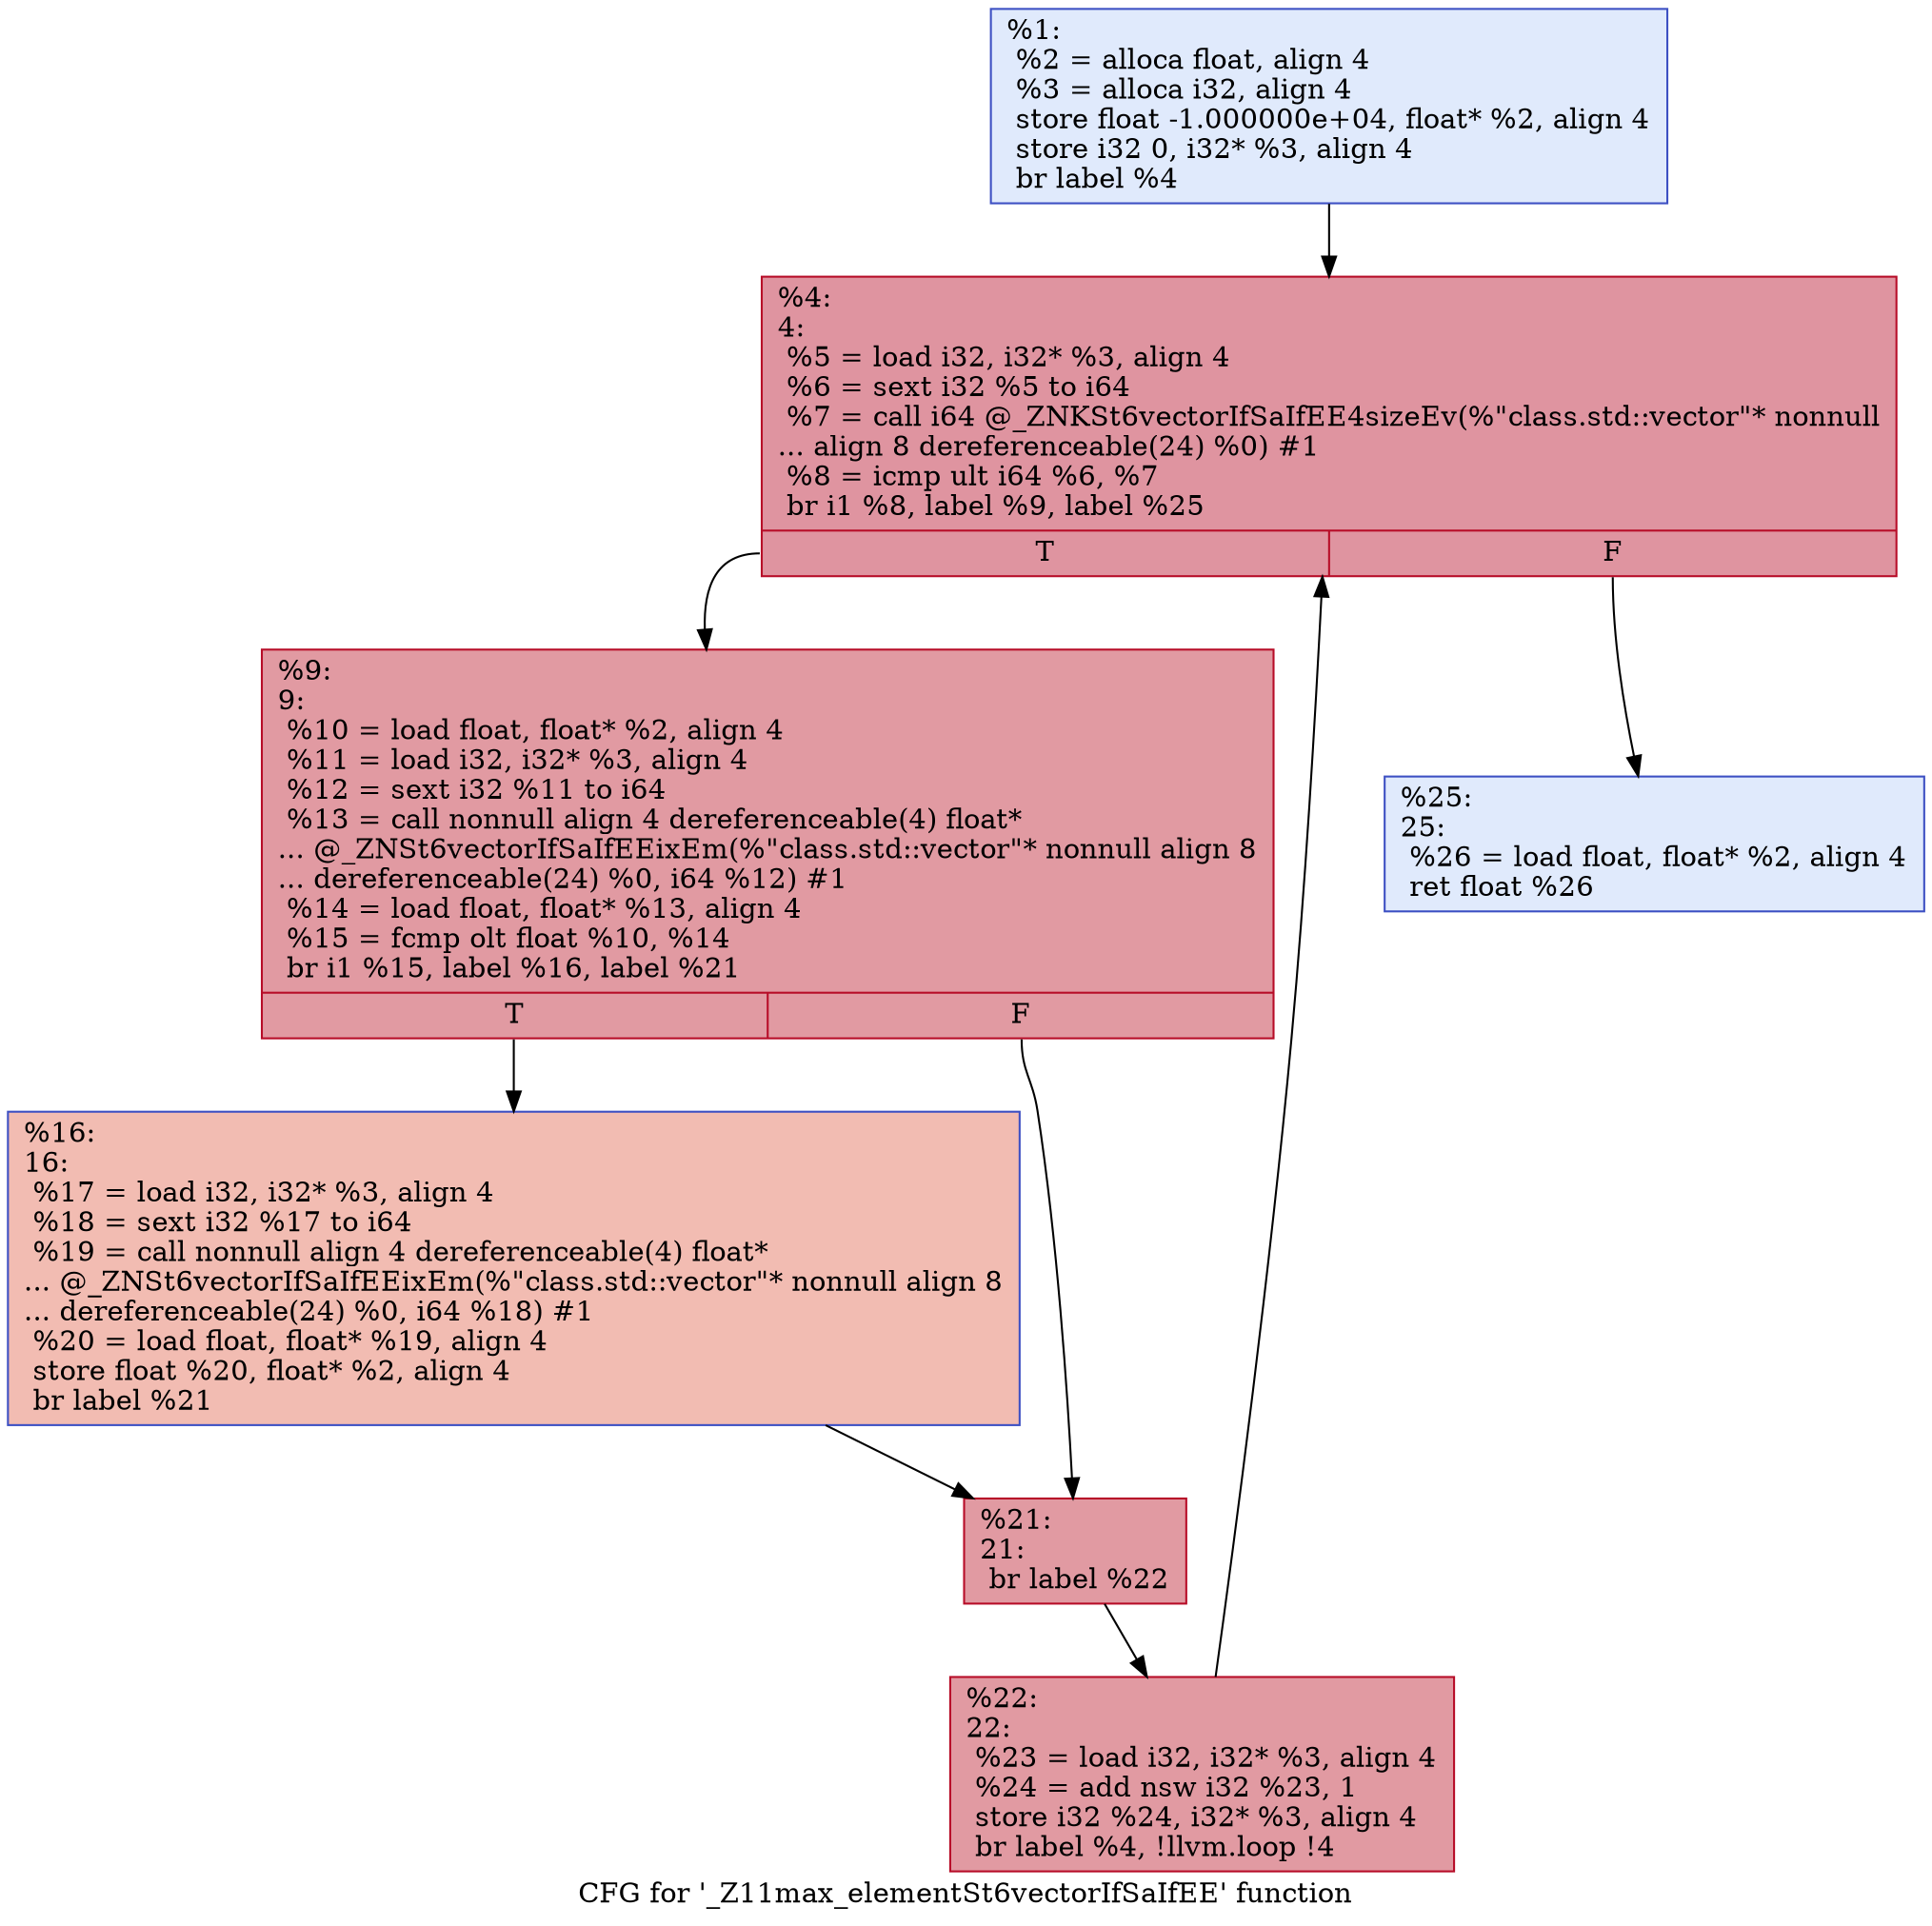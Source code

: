 digraph "CFG for '_Z11max_elementSt6vectorIfSaIfEE' function" {
	label="CFG for '_Z11max_elementSt6vectorIfSaIfEE' function";

	Node0x556b062c5b30 [shape=record,color="#3d50c3ff", style=filled, fillcolor="#b9d0f970",label="{%1:\l  %2 = alloca float, align 4\l  %3 = alloca i32, align 4\l  store float -1.000000e+04, float* %2, align 4\l  store i32 0, i32* %3, align 4\l  br label %4\l}"];
	Node0x556b062c5b30 -> Node0x556b062c6e40;
	Node0x556b062c6e40 [shape=record,color="#b70d28ff", style=filled, fillcolor="#b70d2870",label="{%4:\l4:                                                \l  %5 = load i32, i32* %3, align 4\l  %6 = sext i32 %5 to i64\l  %7 = call i64 @_ZNKSt6vectorIfSaIfEE4sizeEv(%\"class.std::vector\"* nonnull\l... align 8 dereferenceable(24) %0) #1\l  %8 = icmp ult i64 %6, %7\l  br i1 %8, label %9, label %25\l|{<s0>T|<s1>F}}"];
	Node0x556b062c6e40:s0 -> Node0x556b062c6f40;
	Node0x556b062c6e40:s1 -> Node0x556b062c73c0;
	Node0x556b062c6f40 [shape=record,color="#b70d28ff", style=filled, fillcolor="#bb1b2c70",label="{%9:\l9:                                                \l  %10 = load float, float* %2, align 4\l  %11 = load i32, i32* %3, align 4\l  %12 = sext i32 %11 to i64\l  %13 = call nonnull align 4 dereferenceable(4) float*\l... @_ZNSt6vectorIfSaIfEEixEm(%\"class.std::vector\"* nonnull align 8\l... dereferenceable(24) %0, i64 %12) #1\l  %14 = load float, float* %13, align 4\l  %15 = fcmp olt float %10, %14\l  br i1 %15, label %16, label %21\l|{<s0>T|<s1>F}}"];
	Node0x556b062c6f40:s0 -> Node0x556b062c7a40;
	Node0x556b062c6f40:s1 -> Node0x556b062c7a90;
	Node0x556b062c7a40 [shape=record,color="#3d50c3ff", style=filled, fillcolor="#e1675170",label="{%16:\l16:                                               \l  %17 = load i32, i32* %3, align 4\l  %18 = sext i32 %17 to i64\l  %19 = call nonnull align 4 dereferenceable(4) float*\l... @_ZNSt6vectorIfSaIfEEixEm(%\"class.std::vector\"* nonnull align 8\l... dereferenceable(24) %0, i64 %18) #1\l  %20 = load float, float* %19, align 4\l  store float %20, float* %2, align 4\l  br label %21\l}"];
	Node0x556b062c7a40 -> Node0x556b062c7a90;
	Node0x556b062c7a90 [shape=record,color="#b70d28ff", style=filled, fillcolor="#bb1b2c70",label="{%21:\l21:                                               \l  br label %22\l}"];
	Node0x556b062c7a90 -> Node0x556b062c7ef0;
	Node0x556b062c7ef0 [shape=record,color="#b70d28ff", style=filled, fillcolor="#bb1b2c70",label="{%22:\l22:                                               \l  %23 = load i32, i32* %3, align 4\l  %24 = add nsw i32 %23, 1\l  store i32 %24, i32* %3, align 4\l  br label %4, !llvm.loop !4\l}"];
	Node0x556b062c7ef0 -> Node0x556b062c6e40;
	Node0x556b062c73c0 [shape=record,color="#3d50c3ff", style=filled, fillcolor="#b9d0f970",label="{%25:\l25:                                               \l  %26 = load float, float* %2, align 4\l  ret float %26\l}"];
}
